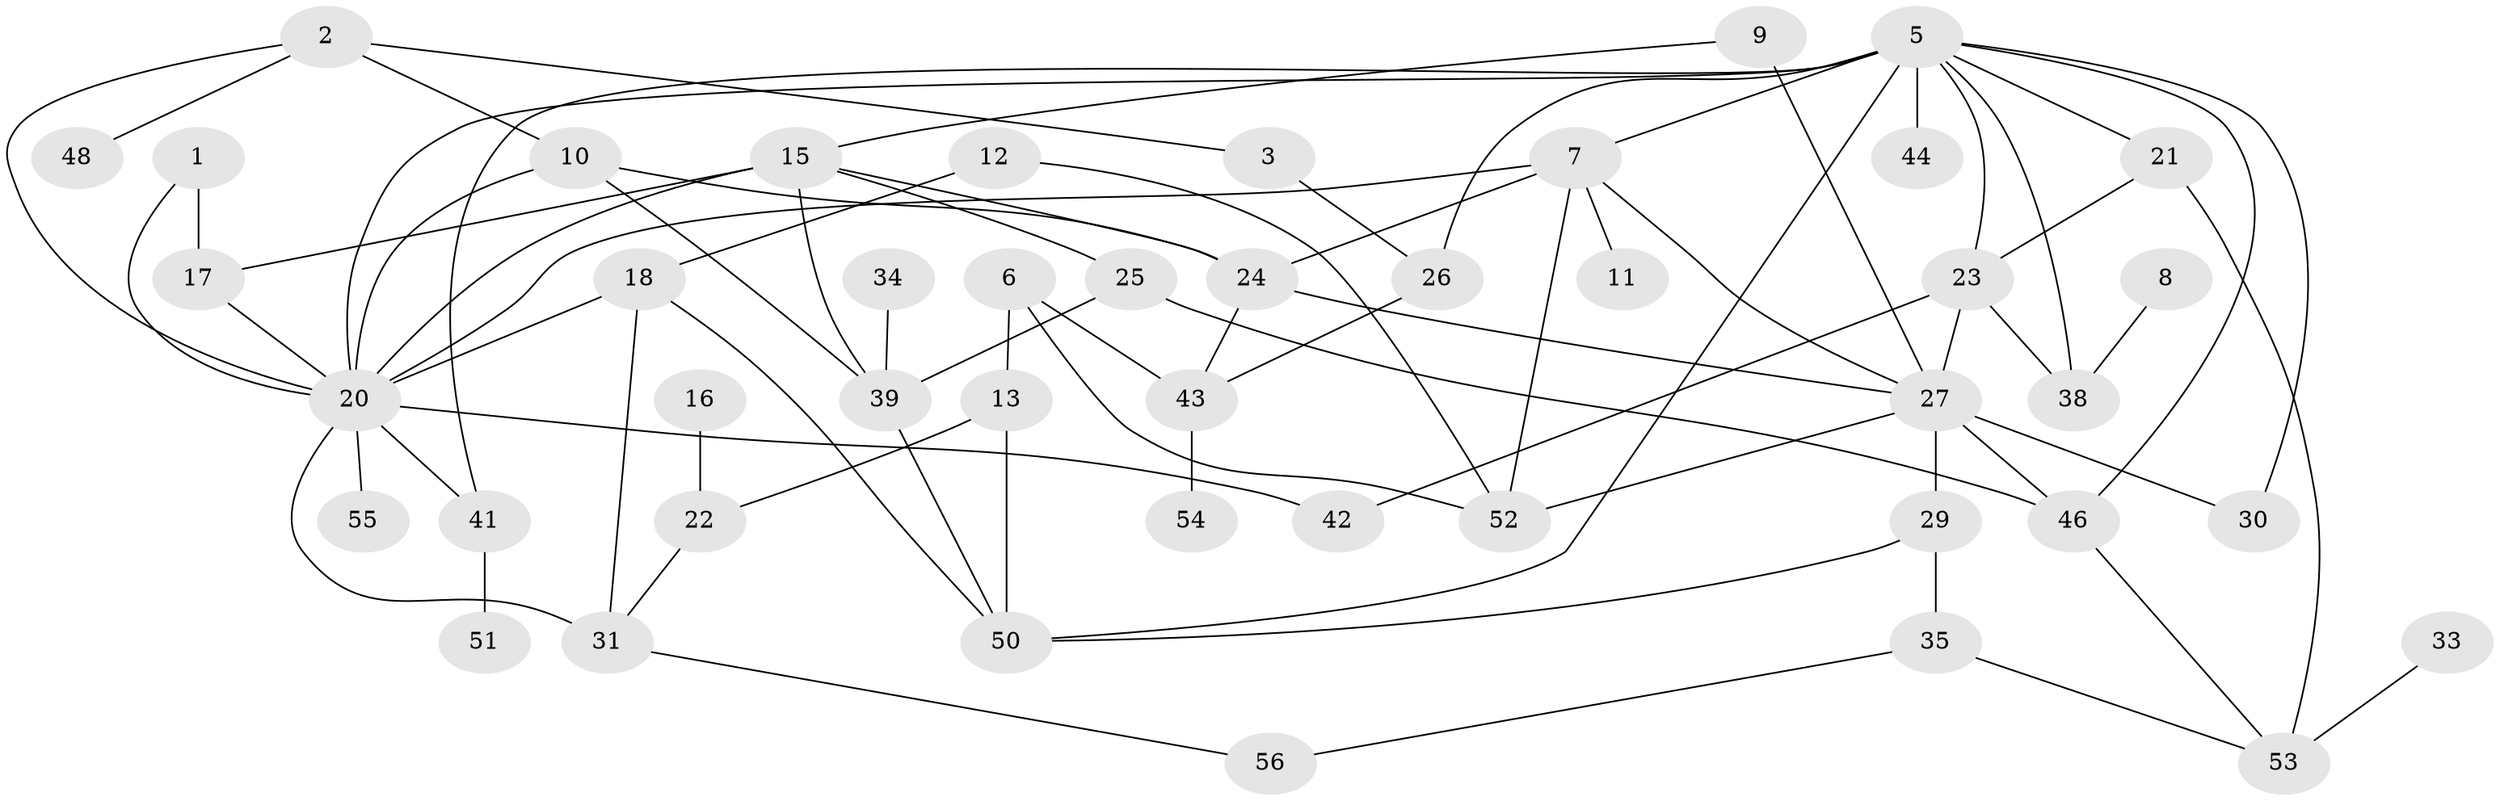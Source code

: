 // original degree distribution, {1: 0.21238938053097345, 3: 0.21238938053097345, 0: 0.07964601769911504, 8: 0.008849557522123894, 6: 0.02654867256637168, 2: 0.25663716814159293, 4: 0.13274336283185842, 5: 0.061946902654867256, 7: 0.008849557522123894}
// Generated by graph-tools (version 1.1) at 2025/48/03/04/25 22:48:28]
// undirected, 45 vertices, 76 edges
graph export_dot {
  node [color=gray90,style=filled];
  1;
  2;
  3;
  5;
  6;
  7;
  8;
  9;
  10;
  11;
  12;
  13;
  15;
  16;
  17;
  18;
  20;
  21;
  22;
  23;
  24;
  25;
  26;
  27;
  29;
  30;
  31;
  33;
  34;
  35;
  38;
  39;
  41;
  42;
  43;
  44;
  46;
  48;
  50;
  51;
  52;
  53;
  54;
  55;
  56;
  1 -- 17 [weight=1.0];
  1 -- 20 [weight=1.0];
  2 -- 3 [weight=1.0];
  2 -- 10 [weight=1.0];
  2 -- 20 [weight=1.0];
  2 -- 48 [weight=1.0];
  3 -- 26 [weight=1.0];
  5 -- 7 [weight=1.0];
  5 -- 20 [weight=1.0];
  5 -- 21 [weight=1.0];
  5 -- 23 [weight=1.0];
  5 -- 26 [weight=1.0];
  5 -- 30 [weight=1.0];
  5 -- 38 [weight=1.0];
  5 -- 41 [weight=1.0];
  5 -- 44 [weight=1.0];
  5 -- 46 [weight=1.0];
  5 -- 50 [weight=1.0];
  6 -- 13 [weight=1.0];
  6 -- 43 [weight=1.0];
  6 -- 52 [weight=1.0];
  7 -- 11 [weight=1.0];
  7 -- 20 [weight=1.0];
  7 -- 24 [weight=1.0];
  7 -- 27 [weight=1.0];
  7 -- 52 [weight=1.0];
  8 -- 38 [weight=1.0];
  9 -- 15 [weight=1.0];
  9 -- 27 [weight=2.0];
  10 -- 20 [weight=3.0];
  10 -- 24 [weight=1.0];
  10 -- 39 [weight=2.0];
  12 -- 18 [weight=1.0];
  12 -- 52 [weight=1.0];
  13 -- 22 [weight=1.0];
  13 -- 50 [weight=1.0];
  15 -- 17 [weight=1.0];
  15 -- 20 [weight=2.0];
  15 -- 24 [weight=1.0];
  15 -- 25 [weight=1.0];
  15 -- 39 [weight=1.0];
  16 -- 22 [weight=1.0];
  17 -- 20 [weight=1.0];
  18 -- 20 [weight=1.0];
  18 -- 31 [weight=1.0];
  18 -- 50 [weight=1.0];
  20 -- 31 [weight=2.0];
  20 -- 41 [weight=2.0];
  20 -- 42 [weight=1.0];
  20 -- 55 [weight=1.0];
  21 -- 23 [weight=1.0];
  21 -- 53 [weight=1.0];
  22 -- 31 [weight=1.0];
  23 -- 27 [weight=2.0];
  23 -- 38 [weight=1.0];
  23 -- 42 [weight=1.0];
  24 -- 27 [weight=1.0];
  24 -- 43 [weight=1.0];
  25 -- 39 [weight=1.0];
  25 -- 46 [weight=1.0];
  26 -- 43 [weight=1.0];
  27 -- 29 [weight=1.0];
  27 -- 30 [weight=1.0];
  27 -- 46 [weight=1.0];
  27 -- 52 [weight=1.0];
  29 -- 35 [weight=1.0];
  29 -- 50 [weight=1.0];
  31 -- 56 [weight=1.0];
  33 -- 53 [weight=1.0];
  34 -- 39 [weight=2.0];
  35 -- 53 [weight=1.0];
  35 -- 56 [weight=1.0];
  39 -- 50 [weight=1.0];
  41 -- 51 [weight=1.0];
  43 -- 54 [weight=1.0];
  46 -- 53 [weight=1.0];
}
